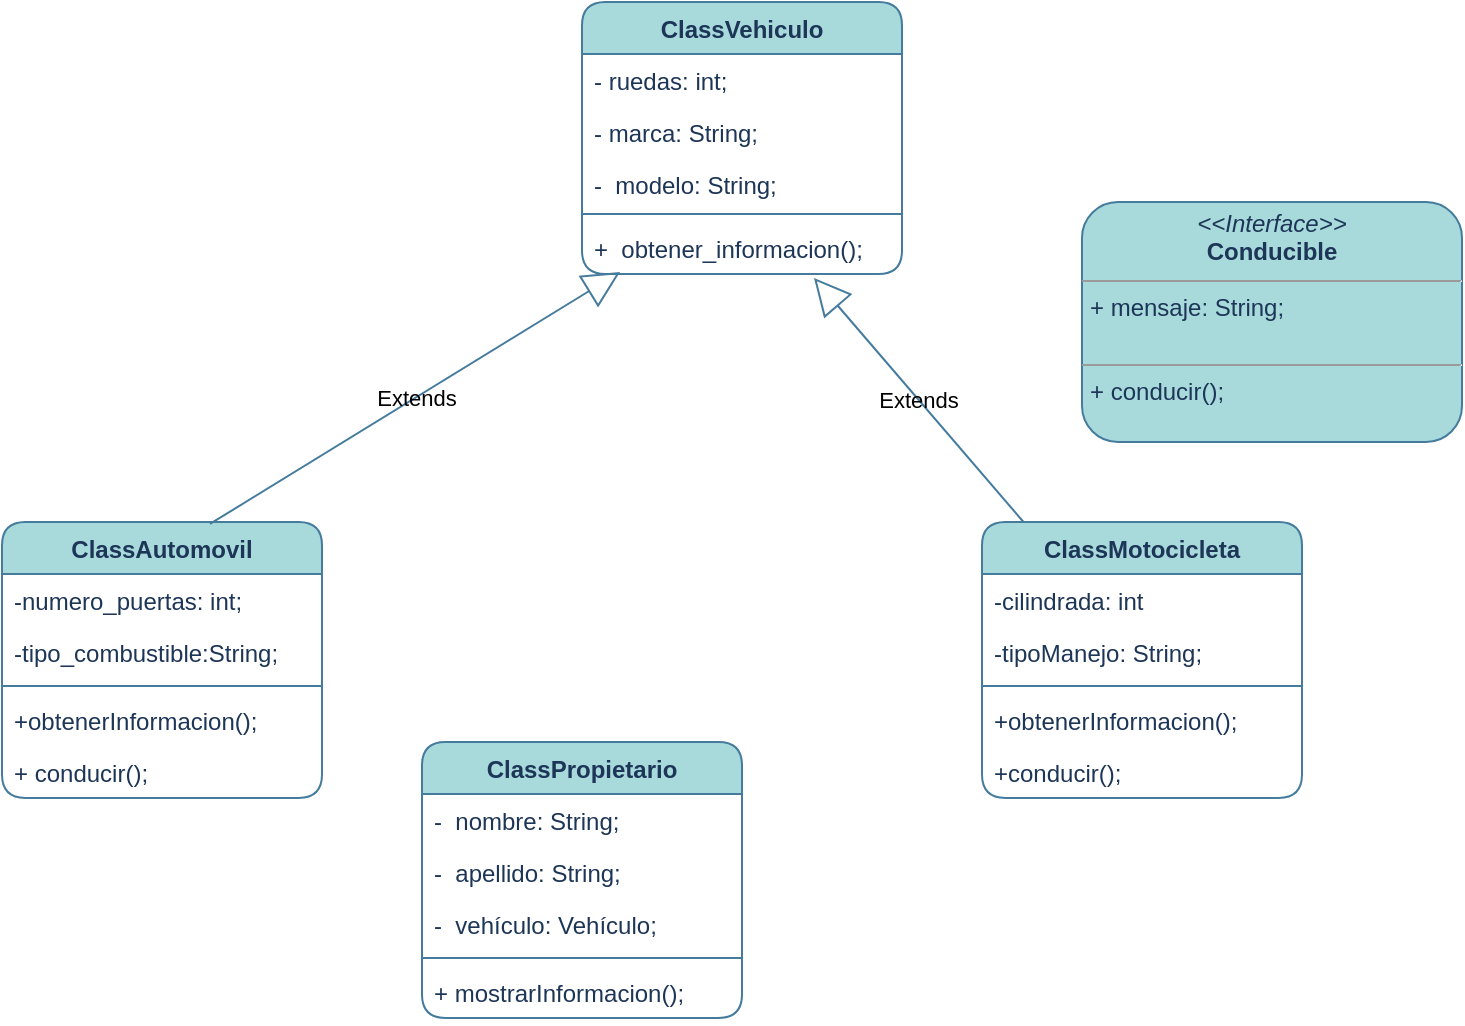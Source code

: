 <mxfile version="21.6.8" type="github">
  <diagram name="Página-1" id="zMErRwjJ9cJvkd89i-X-">
    <mxGraphModel dx="880" dy="446" grid="1" gridSize="10" guides="1" tooltips="1" connect="1" arrows="1" fold="1" page="1" pageScale="1" pageWidth="827" pageHeight="1169" math="0" shadow="0">
      <root>
        <mxCell id="0" />
        <mxCell id="1" parent="0" />
        <mxCell id="PNMMQfILjRkA3aaWfyfR-1" value="ClassVehiculo" style="swimlane;fontStyle=1;align=center;verticalAlign=top;childLayout=stackLayout;horizontal=1;startSize=26;horizontalStack=0;resizeParent=1;resizeParentMax=0;resizeLast=0;collapsible=1;marginBottom=0;whiteSpace=wrap;html=1;labelBackgroundColor=none;fillColor=#A8DADC;strokeColor=#457B9D;fontColor=#1D3557;rounded=1;" parent="1" vertex="1">
          <mxGeometry x="320" y="20" width="160" height="136" as="geometry">
            <mxRectangle x="330" y="190" width="120" height="30" as="alternateBounds" />
          </mxGeometry>
        </mxCell>
        <mxCell id="PNMMQfILjRkA3aaWfyfR-2" value="- ruedas: int;" style="text;strokeColor=none;fillColor=none;align=left;verticalAlign=top;spacingLeft=4;spacingRight=4;overflow=hidden;rotatable=0;points=[[0,0.5],[1,0.5]];portConstraint=eastwest;whiteSpace=wrap;html=1;labelBackgroundColor=none;fontColor=#1D3557;rounded=1;" parent="PNMMQfILjRkA3aaWfyfR-1" vertex="1">
          <mxGeometry y="26" width="160" height="26" as="geometry" />
        </mxCell>
        <mxCell id="PNMMQfILjRkA3aaWfyfR-5" value="- marca:&amp;nbsp;String;" style="text;strokeColor=none;fillColor=none;align=left;verticalAlign=top;spacingLeft=4;spacingRight=4;overflow=hidden;rotatable=0;points=[[0,0.5],[1,0.5]];portConstraint=eastwest;whiteSpace=wrap;html=1;labelBackgroundColor=none;fontColor=#1D3557;rounded=1;" parent="PNMMQfILjRkA3aaWfyfR-1" vertex="1">
          <mxGeometry y="52" width="160" height="26" as="geometry" />
        </mxCell>
        <mxCell id="PNMMQfILjRkA3aaWfyfR-6" value="-&amp;nbsp; modelo:&amp;nbsp;String;" style="text;strokeColor=none;fillColor=none;align=left;verticalAlign=top;spacingLeft=4;spacingRight=4;overflow=hidden;rotatable=0;points=[[0,0.5],[1,0.5]];portConstraint=eastwest;whiteSpace=wrap;html=1;labelBackgroundColor=none;fontColor=#1D3557;rounded=1;" parent="PNMMQfILjRkA3aaWfyfR-1" vertex="1">
          <mxGeometry y="78" width="160" height="24" as="geometry" />
        </mxCell>
        <mxCell id="PNMMQfILjRkA3aaWfyfR-3" value="" style="line;strokeWidth=1;fillColor=none;align=left;verticalAlign=middle;spacingTop=-1;spacingLeft=3;spacingRight=3;rotatable=0;labelPosition=right;points=[];portConstraint=eastwest;strokeColor=#457B9D;labelBackgroundColor=none;fontColor=#1D3557;rounded=1;" parent="PNMMQfILjRkA3aaWfyfR-1" vertex="1">
          <mxGeometry y="102" width="160" height="8" as="geometry" />
        </mxCell>
        <mxCell id="PNMMQfILjRkA3aaWfyfR-4" value="+&amp;nbsp;&amp;nbsp;obtener_informacion();" style="text;strokeColor=none;fillColor=none;align=left;verticalAlign=top;spacingLeft=4;spacingRight=4;overflow=hidden;rotatable=0;points=[[0,0.5],[1,0.5]];portConstraint=eastwest;whiteSpace=wrap;html=1;labelBackgroundColor=none;fontColor=#1D3557;rounded=1;" parent="PNMMQfILjRkA3aaWfyfR-1" vertex="1">
          <mxGeometry y="110" width="160" height="26" as="geometry" />
        </mxCell>
        <mxCell id="PNMMQfILjRkA3aaWfyfR-7" value="ClassAutomovil" style="swimlane;fontStyle=1;align=center;verticalAlign=top;childLayout=stackLayout;horizontal=1;startSize=26;horizontalStack=0;resizeParent=1;resizeParentMax=0;resizeLast=0;collapsible=1;marginBottom=0;whiteSpace=wrap;html=1;labelBackgroundColor=none;fillColor=#A8DADC;strokeColor=#457B9D;fontColor=#1D3557;rounded=1;" parent="1" vertex="1">
          <mxGeometry x="30" y="280" width="160" height="138" as="geometry" />
        </mxCell>
        <mxCell id="PNMMQfILjRkA3aaWfyfR-8" value="-numero_puertas: int;" style="text;strokeColor=none;fillColor=none;align=left;verticalAlign=top;spacingLeft=4;spacingRight=4;overflow=hidden;rotatable=0;points=[[0,0.5],[1,0.5]];portConstraint=eastwest;whiteSpace=wrap;html=1;labelBackgroundColor=none;fontColor=#1D3557;rounded=1;" parent="PNMMQfILjRkA3aaWfyfR-7" vertex="1">
          <mxGeometry y="26" width="160" height="26" as="geometry" />
        </mxCell>
        <mxCell id="PNMMQfILjRkA3aaWfyfR-15" value="-tipo_combustible:String;" style="text;strokeColor=none;fillColor=none;align=left;verticalAlign=top;spacingLeft=4;spacingRight=4;overflow=hidden;rotatable=0;points=[[0,0.5],[1,0.5]];portConstraint=eastwest;whiteSpace=wrap;html=1;labelBackgroundColor=none;fontColor=#1D3557;rounded=1;" parent="PNMMQfILjRkA3aaWfyfR-7" vertex="1">
          <mxGeometry y="52" width="160" height="26" as="geometry" />
        </mxCell>
        <mxCell id="PNMMQfILjRkA3aaWfyfR-9" value="" style="line;strokeWidth=1;fillColor=none;align=left;verticalAlign=middle;spacingTop=-1;spacingLeft=3;spacingRight=3;rotatable=0;labelPosition=right;points=[];portConstraint=eastwest;strokeColor=#457B9D;labelBackgroundColor=none;fontColor=#1D3557;rounded=1;" parent="PNMMQfILjRkA3aaWfyfR-7" vertex="1">
          <mxGeometry y="78" width="160" height="8" as="geometry" />
        </mxCell>
        <mxCell id="PNMMQfILjRkA3aaWfyfR-10" value="+obtenerInformacion();" style="text;strokeColor=none;fillColor=none;align=left;verticalAlign=top;spacingLeft=4;spacingRight=4;overflow=hidden;rotatable=0;points=[[0,0.5],[1,0.5]];portConstraint=eastwest;whiteSpace=wrap;html=1;labelBackgroundColor=none;fontColor=#1D3557;rounded=1;" parent="PNMMQfILjRkA3aaWfyfR-7" vertex="1">
          <mxGeometry y="86" width="160" height="26" as="geometry" />
        </mxCell>
        <mxCell id="mXOzC1x58r8UYVw0Xg4F-1" value="+ conducir();" style="text;strokeColor=none;fillColor=none;align=left;verticalAlign=top;spacingLeft=4;spacingRight=4;overflow=hidden;rotatable=0;points=[[0,0.5],[1,0.5]];portConstraint=eastwest;whiteSpace=wrap;html=1;labelBackgroundColor=none;fontColor=#1D3557;rounded=1;" vertex="1" parent="PNMMQfILjRkA3aaWfyfR-7">
          <mxGeometry y="112" width="160" height="26" as="geometry" />
        </mxCell>
        <mxCell id="PNMMQfILjRkA3aaWfyfR-11" value="ClassMotocicleta" style="swimlane;fontStyle=1;align=center;verticalAlign=top;childLayout=stackLayout;horizontal=1;startSize=26;horizontalStack=0;resizeParent=1;resizeParentMax=0;resizeLast=0;collapsible=1;marginBottom=0;whiteSpace=wrap;html=1;labelBackgroundColor=none;fillColor=#A8DADC;strokeColor=#457B9D;fontColor=#1D3557;rounded=1;" parent="1" vertex="1">
          <mxGeometry x="520" y="280" width="160" height="138" as="geometry" />
        </mxCell>
        <mxCell id="PNMMQfILjRkA3aaWfyfR-12" value="-cilindrada: int" style="text;strokeColor=none;fillColor=none;align=left;verticalAlign=top;spacingLeft=4;spacingRight=4;overflow=hidden;rotatable=0;points=[[0,0.5],[1,0.5]];portConstraint=eastwest;whiteSpace=wrap;html=1;labelBackgroundColor=none;fontColor=#1D3557;rounded=1;" parent="PNMMQfILjRkA3aaWfyfR-11" vertex="1">
          <mxGeometry y="26" width="160" height="26" as="geometry" />
        </mxCell>
        <mxCell id="mXOzC1x58r8UYVw0Xg4F-7" value="-tipoManejo:&amp;nbsp;String;" style="text;strokeColor=none;fillColor=none;align=left;verticalAlign=top;spacingLeft=4;spacingRight=4;overflow=hidden;rotatable=0;points=[[0,0.5],[1,0.5]];portConstraint=eastwest;whiteSpace=wrap;html=1;labelBackgroundColor=none;fontColor=#1D3557;rounded=1;" vertex="1" parent="PNMMQfILjRkA3aaWfyfR-11">
          <mxGeometry y="52" width="160" height="26" as="geometry" />
        </mxCell>
        <mxCell id="PNMMQfILjRkA3aaWfyfR-13" value="" style="line;strokeWidth=1;fillColor=none;align=left;verticalAlign=middle;spacingTop=-1;spacingLeft=3;spacingRight=3;rotatable=0;labelPosition=right;points=[];portConstraint=eastwest;strokeColor=#457B9D;labelBackgroundColor=none;fontColor=#1D3557;rounded=1;" parent="PNMMQfILjRkA3aaWfyfR-11" vertex="1">
          <mxGeometry y="78" width="160" height="8" as="geometry" />
        </mxCell>
        <mxCell id="PNMMQfILjRkA3aaWfyfR-14" value="+obtenerInformacion();" style="text;strokeColor=none;fillColor=none;align=left;verticalAlign=top;spacingLeft=4;spacingRight=4;overflow=hidden;rotatable=0;points=[[0,0.5],[1,0.5]];portConstraint=eastwest;whiteSpace=wrap;html=1;labelBackgroundColor=none;fontColor=#1D3557;rounded=1;" parent="PNMMQfILjRkA3aaWfyfR-11" vertex="1">
          <mxGeometry y="86" width="160" height="26" as="geometry" />
        </mxCell>
        <mxCell id="mXOzC1x58r8UYVw0Xg4F-8" value="+conducir();" style="text;strokeColor=none;fillColor=none;align=left;verticalAlign=top;spacingLeft=4;spacingRight=4;overflow=hidden;rotatable=0;points=[[0,0.5],[1,0.5]];portConstraint=eastwest;whiteSpace=wrap;html=1;labelBackgroundColor=none;fontColor=#1D3557;rounded=1;" vertex="1" parent="PNMMQfILjRkA3aaWfyfR-11">
          <mxGeometry y="112" width="160" height="26" as="geometry" />
        </mxCell>
        <mxCell id="mXOzC1x58r8UYVw0Xg4F-9" value="&lt;p style=&quot;margin:0px;margin-top:4px;text-align:center;&quot;&gt;&lt;i&gt;&amp;lt;&amp;lt;Interface&amp;gt;&amp;gt;&lt;/i&gt;&lt;br&gt;&lt;b&gt;Conducible&lt;/b&gt;&lt;br&gt;&lt;/p&gt;&lt;hr size=&quot;1&quot;&gt;&lt;p style=&quot;margin:0px;margin-left:4px;&quot;&gt;+ mensaje: String;&lt;br&gt;&lt;br&gt;&lt;/p&gt;&lt;hr size=&quot;1&quot;&gt;&lt;p style=&quot;margin:0px;margin-left:4px;&quot;&gt;+ conducir();&lt;br&gt;&lt;/p&gt;" style="verticalAlign=top;align=left;overflow=fill;fontSize=12;fontFamily=Helvetica;html=1;whiteSpace=wrap;labelBackgroundColor=none;fillColor=#A8DADC;strokeColor=#457B9D;fontColor=#1D3557;rounded=1;" vertex="1" parent="1">
          <mxGeometry x="570" y="120" width="190" height="120" as="geometry" />
        </mxCell>
        <mxCell id="mXOzC1x58r8UYVw0Xg4F-10" value="ClassPropietario" style="swimlane;fontStyle=1;align=center;verticalAlign=top;childLayout=stackLayout;horizontal=1;startSize=26;horizontalStack=0;resizeParent=1;resizeParentMax=0;resizeLast=0;collapsible=1;marginBottom=0;whiteSpace=wrap;html=1;labelBackgroundColor=none;fillColor=#A8DADC;strokeColor=#457B9D;fontColor=#1D3557;rounded=1;" vertex="1" parent="1">
          <mxGeometry x="240" y="390" width="160" height="138" as="geometry" />
        </mxCell>
        <mxCell id="mXOzC1x58r8UYVw0Xg4F-11" value="-&amp;nbsp; nombre: String;" style="text;strokeColor=none;fillColor=none;align=left;verticalAlign=top;spacingLeft=4;spacingRight=4;overflow=hidden;rotatable=0;points=[[0,0.5],[1,0.5]];portConstraint=eastwest;whiteSpace=wrap;html=1;labelBackgroundColor=none;fontColor=#1D3557;rounded=1;" vertex="1" parent="mXOzC1x58r8UYVw0Xg4F-10">
          <mxGeometry y="26" width="160" height="26" as="geometry" />
        </mxCell>
        <mxCell id="mXOzC1x58r8UYVw0Xg4F-14" value="-&amp;nbsp; apellido: String;" style="text;strokeColor=none;fillColor=none;align=left;verticalAlign=top;spacingLeft=4;spacingRight=4;overflow=hidden;rotatable=0;points=[[0,0.5],[1,0.5]];portConstraint=eastwest;whiteSpace=wrap;html=1;labelBackgroundColor=none;fontColor=#1D3557;rounded=1;" vertex="1" parent="mXOzC1x58r8UYVw0Xg4F-10">
          <mxGeometry y="52" width="160" height="26" as="geometry" />
        </mxCell>
        <mxCell id="mXOzC1x58r8UYVw0Xg4F-15" value="-&amp;nbsp;&amp;nbsp;vehículo: Vehículo;" style="text;strokeColor=none;fillColor=none;align=left;verticalAlign=top;spacingLeft=4;spacingRight=4;overflow=hidden;rotatable=0;points=[[0,0.5],[1,0.5]];portConstraint=eastwest;whiteSpace=wrap;html=1;labelBackgroundColor=none;fontColor=#1D3557;rounded=1;" vertex="1" parent="mXOzC1x58r8UYVw0Xg4F-10">
          <mxGeometry y="78" width="160" height="26" as="geometry" />
        </mxCell>
        <mxCell id="mXOzC1x58r8UYVw0Xg4F-12" value="" style="line;strokeWidth=1;fillColor=none;align=left;verticalAlign=middle;spacingTop=-1;spacingLeft=3;spacingRight=3;rotatable=0;labelPosition=right;points=[];portConstraint=eastwest;strokeColor=#457B9D;labelBackgroundColor=none;fontColor=#1D3557;rounded=1;" vertex="1" parent="mXOzC1x58r8UYVw0Xg4F-10">
          <mxGeometry y="104" width="160" height="8" as="geometry" />
        </mxCell>
        <mxCell id="mXOzC1x58r8UYVw0Xg4F-13" value="+ mostrarInformacion();" style="text;strokeColor=none;fillColor=none;align=left;verticalAlign=top;spacingLeft=4;spacingRight=4;overflow=hidden;rotatable=0;points=[[0,0.5],[1,0.5]];portConstraint=eastwest;whiteSpace=wrap;html=1;labelBackgroundColor=none;fontColor=#1D3557;rounded=1;" vertex="1" parent="mXOzC1x58r8UYVw0Xg4F-10">
          <mxGeometry y="112" width="160" height="26" as="geometry" />
        </mxCell>
        <mxCell id="x1BF7D4K6uyewM6hig3x-1" value="Extends" style="endArrow=block;endSize=16;endFill=0;html=1;rounded=0;exitX=0.65;exitY=0.007;exitDx=0;exitDy=0;exitPerimeter=0;entryX=0.119;entryY=0.962;entryDx=0;entryDy=0;entryPerimeter=0;labelBackgroundColor=none;strokeColor=#457B9D;fontColor=default;" edge="1" parent="1" source="PNMMQfILjRkA3aaWfyfR-7" target="PNMMQfILjRkA3aaWfyfR-4">
          <mxGeometry width="160" relative="1" as="geometry">
            <mxPoint x="130" y="265.01" as="sourcePoint" />
            <mxPoint x="318" y="180" as="targetPoint" />
          </mxGeometry>
        </mxCell>
        <mxCell id="x1BF7D4K6uyewM6hig3x-3" value="Extends" style="endArrow=block;endSize=16;endFill=0;html=1;rounded=0;entryX=0.725;entryY=1.077;entryDx=0;entryDy=0;entryPerimeter=0;labelBackgroundColor=none;strokeColor=#457B9D;fontColor=default;" edge="1" parent="1" source="PNMMQfILjRkA3aaWfyfR-11" target="PNMMQfILjRkA3aaWfyfR-4">
          <mxGeometry width="160" relative="1" as="geometry">
            <mxPoint x="330" y="200" as="sourcePoint" />
            <mxPoint x="490" y="200" as="targetPoint" />
          </mxGeometry>
        </mxCell>
      </root>
    </mxGraphModel>
  </diagram>
</mxfile>
